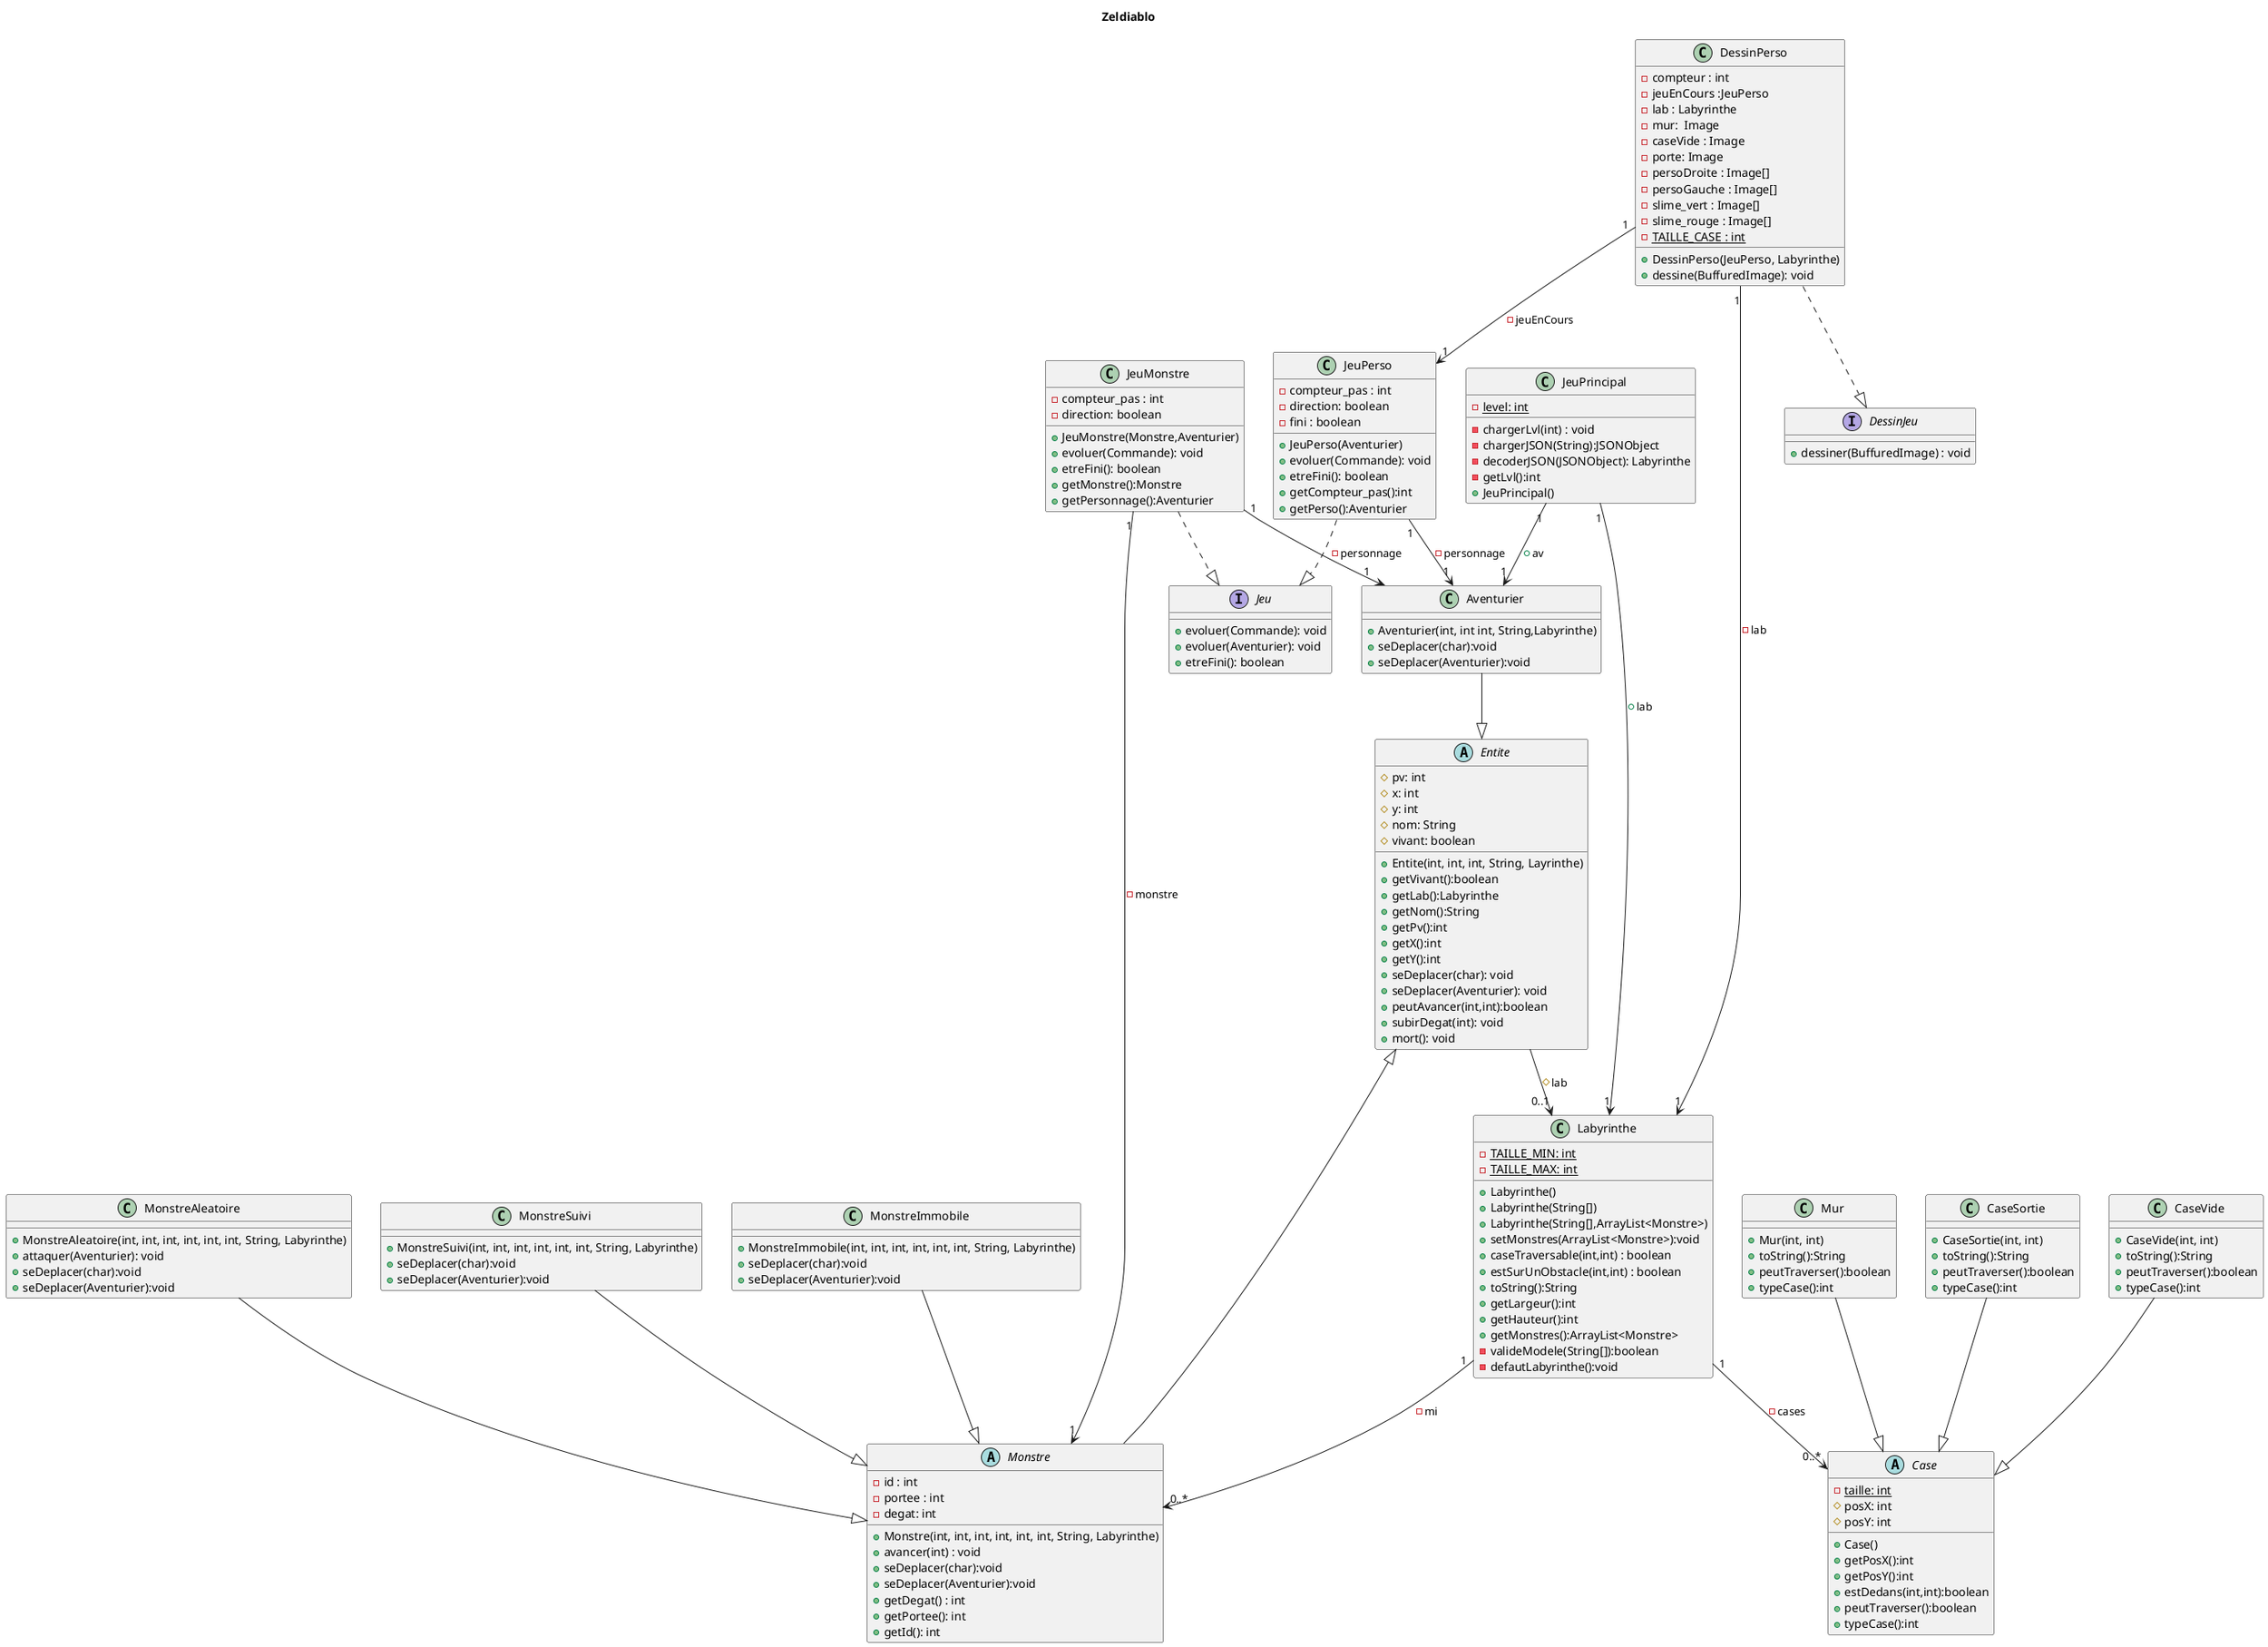 @startuml
title Zeldiablo

interface Jeu {
    +evoluer(Commande): void
    +evoluer(Aventurier): void
    +etreFini(): boolean
}

class JeuPrincipal {
    -{static}level: int 
    -chargerLvl(int) : void
    -chargerJSON(String):JSONObject
    -decoderJSON(JSONObject): Labyrinthe
    -getLvl():int
    +JeuPrincipal()
}

class JeuPerso {
    -compteur_pas : int
    -direction: boolean
    -fini : boolean
    +JeuPerso(Aventurier)
    +evoluer(Commande): void
    +etreFini(): boolean
    +getCompteur_pas():int
    +getPerso():Aventurier
}

class JeuMonstre {
    -compteur_pas : int
    -direction: boolean
    +JeuMonstre(Monstre,Aventurier)
    +evoluer(Commande): void
    +etreFini(): boolean
    +getMonstre():Monstre
    +getPersonnage():Aventurier
}

interface DessinJeu {
    +dessiner(BuffuredImage) : void
}

class DessinPerso {
    -compteur : int
    -jeuEnCours :JeuPerso 
    -lab : Labyrinthe
    -mur:  Image
    -caseVide : Image
    -porte: Image
    -persoDroite : Image[]
    -persoGauche : Image[]
    -slime_vert : Image[]
    -slime_rouge : Image[]
    -{static}TAILLE_CASE : int
    +DessinPerso(JeuPerso, Labyrinthe)
    +dessine(BuffuredImage): void
}

class Labyrinthe {
    -{static}TAILLE_MIN: int
    -{static}TAILLE_MAX: int
    +Labyrinthe()
    +Labyrinthe(String[])
    +Labyrinthe(String[],ArrayList<Monstre>)
    +setMonstres(ArrayList<Monstre>):void
    +caseTraversable(int,int) : boolean
    +estSurUnObstacle(int,int) : boolean
    +toString():String
    +getLargeur():int
    +getHauteur():int
    +getMonstres():ArrayList<Monstre>
    -valideModele(String[]):boolean
    -defautLabyrinthe():void
}

abstract Monstre {
    -id : int
    -portee : int
    -degat: int
    +Monstre(int, int, int, int, int, int, String, Labyrinthe)
    +avancer(int) : void
    +seDeplacer(char):void
    +seDeplacer(Aventurier):void
    +getDegat() : int
    +getPortee(): int
    +getId(): int
}

class MonstreAleatoire {

    +MonstreAleatoire(int, int, int, int, int, int, String, Labyrinthe)
    +attaquer(Aventurier): void
    +seDeplacer(char):void
    +seDeplacer(Aventurier):void
}

class MonstreSuivi {

    +MonstreSuivi(int, int, int, int, int, int, String, Labyrinthe)
    +seDeplacer(char):void
    +seDeplacer(Aventurier):void
}

class MonstreImmobile {

    +MonstreImmobile(int, int, int, int, int, int, String, Labyrinthe)
    +seDeplacer(char):void
    +seDeplacer(Aventurier):void
}

abstract Case {
    -{static} taille: int
    #posX: int
    #posY: int
    +Case()
    +getPosX():int
    +getPosY():int
    +estDedans(int,int):boolean
    +peutTraverser():boolean
    +typeCase():int
}

class CaseVide {
    +CaseVide(int, int)
    +toString():String
    +peutTraverser():boolean
    +typeCase():int
}

class Mur {
    +Mur(int, int)
    +toString():String
    +peutTraverser():boolean
    +typeCase():int
}

class CaseSortie {
    +CaseSortie(int, int)
    +toString():String
    +peutTraverser():boolean
    +typeCase():int
}
   

abstract Entite {
    #pv: int
    #x: int
    #y: int
    #nom: String
    #vivant: boolean

    +Entite(int, int, int, String, Layrinthe)
    +getVivant():boolean
    +getLab():Labyrinthe
    +getNom():String
    +getPv():int
    +getX():int
    +getY():int
    +seDeplacer(char): void
    +seDeplacer(Aventurier): void
    +peutAvancer(int,int):boolean
    +subirDegat(int): void
    +mort(): void
}

class Aventurier {
    +Aventurier(int, int int, String,Labyrinthe)
    +seDeplacer(char):void
    +seDeplacer(Aventurier):void
}

DessinPerso "1" --> "1" Labyrinthe : -lab
DessinPerso "1" --> "1" JeuPerso : -jeuEnCours
DessinPerso ..|> DessinJeu

JeuPerso "1" --> "1" Aventurier : -personnage
JeuPerso ..|> Jeu

JeuMonstre "1" --> "1" Monstre : -monstre
JeuMonstre "1" --> "1" Aventurier : -personnage
JeuMonstre ..|> Jeu

JeuPrincipal "1" --> "1" Labyrinthe : +lab
JeuPrincipal "1" --> "1" Aventurier : +av

Entite --> "0..1" Labyrinthe : #lab

Aventurier --|> Entite

Monstre --|> Entite

Labyrinthe "1" --> "0..*" Case : -cases
Labyrinthe "1" --> "0..*" Monstre : -mi


CaseVide --|> Case

Mur --|> Case

CaseSortie--|> Case

MonstreImmobile--|> Monstre

MonstreAleatoire--|> Monstre

MonstreSuivi--|> Monstre
@enduml